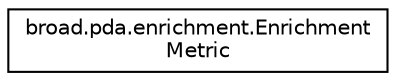 digraph "Graphical Class Hierarchy"
{
  edge [fontname="Helvetica",fontsize="10",labelfontname="Helvetica",labelfontsize="10"];
  node [fontname="Helvetica",fontsize="10",shape=record];
  rankdir="LR";
  Node1 [label="broad.pda.enrichment.Enrichment\lMetric",height=0.2,width=0.4,color="black", fillcolor="white", style="filled",URL="$classbroad_1_1pda_1_1enrichment_1_1_enrichment_metric.html"];
}

